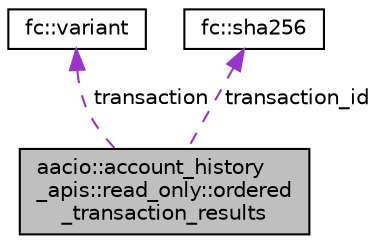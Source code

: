 digraph "aacio::account_history_apis::read_only::ordered_transaction_results"
{
  edge [fontname="Helvetica",fontsize="10",labelfontname="Helvetica",labelfontsize="10"];
  node [fontname="Helvetica",fontsize="10",shape=record];
  Node1 [label="aacio::account_history\l_apis::read_only::ordered\l_transaction_results",height=0.2,width=0.4,color="black", fillcolor="grey75", style="filled", fontcolor="black"];
  Node2 -> Node1 [dir="back",color="darkorchid3",fontsize="10",style="dashed",label=" transaction" ,fontname="Helvetica"];
  Node2 [label="fc::variant",height=0.2,width=0.4,color="black", fillcolor="white", style="filled",URL="$classfc_1_1variant.html",tooltip="stores null, int64, uint64, double, bool, string, std::vector<variant>, and variant_object&#39;s. "];
  Node3 -> Node1 [dir="back",color="darkorchid3",fontsize="10",style="dashed",label=" transaction_id" ,fontname="Helvetica"];
  Node3 [label="fc::sha256",height=0.2,width=0.4,color="black", fillcolor="white", style="filled",URL="$classfc_1_1sha256.html"];
}
